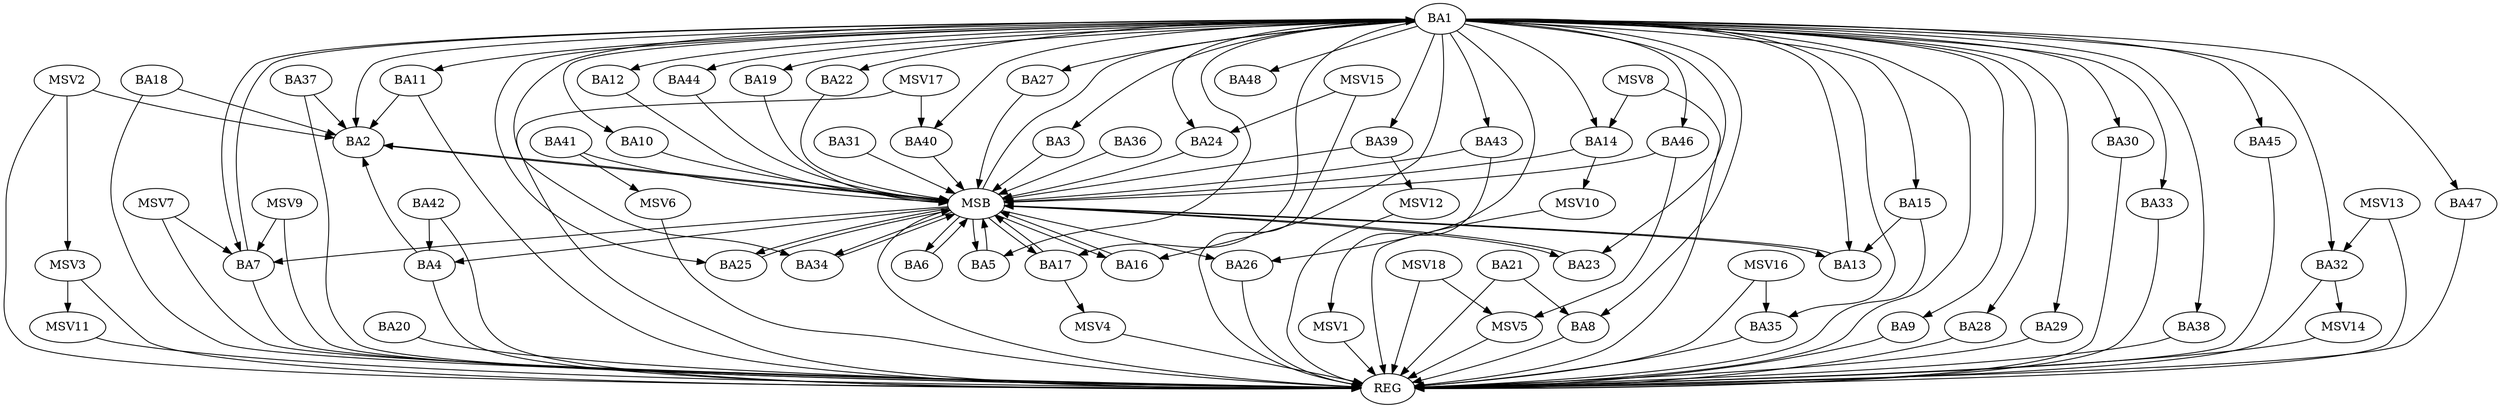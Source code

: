 strict digraph G {
  BA1 [ label="BA1" ];
  BA2 [ label="BA2" ];
  BA3 [ label="BA3" ];
  BA4 [ label="BA4" ];
  BA5 [ label="BA5" ];
  BA6 [ label="BA6" ];
  BA7 [ label="BA7" ];
  BA8 [ label="BA8" ];
  BA9 [ label="BA9" ];
  BA10 [ label="BA10" ];
  BA11 [ label="BA11" ];
  BA12 [ label="BA12" ];
  BA13 [ label="BA13" ];
  BA14 [ label="BA14" ];
  BA15 [ label="BA15" ];
  BA16 [ label="BA16" ];
  BA17 [ label="BA17" ];
  BA18 [ label="BA18" ];
  BA19 [ label="BA19" ];
  BA20 [ label="BA20" ];
  BA21 [ label="BA21" ];
  BA22 [ label="BA22" ];
  BA23 [ label="BA23" ];
  BA24 [ label="BA24" ];
  BA25 [ label="BA25" ];
  BA26 [ label="BA26" ];
  BA27 [ label="BA27" ];
  BA28 [ label="BA28" ];
  BA29 [ label="BA29" ];
  BA30 [ label="BA30" ];
  BA31 [ label="BA31" ];
  BA32 [ label="BA32" ];
  BA33 [ label="BA33" ];
  BA34 [ label="BA34" ];
  BA35 [ label="BA35" ];
  BA36 [ label="BA36" ];
  BA37 [ label="BA37" ];
  BA38 [ label="BA38" ];
  BA39 [ label="BA39" ];
  BA40 [ label="BA40" ];
  BA41 [ label="BA41" ];
  BA42 [ label="BA42" ];
  BA43 [ label="BA43" ];
  BA44 [ label="BA44" ];
  BA45 [ label="BA45" ];
  BA46 [ label="BA46" ];
  BA47 [ label="BA47" ];
  BA48 [ label="BA48" ];
  REG [ label="REG" ];
  MSB [ label="MSB" ];
  MSV1 [ label="MSV1" ];
  MSV2 [ label="MSV2" ];
  MSV3 [ label="MSV3" ];
  MSV4 [ label="MSV4" ];
  MSV5 [ label="MSV5" ];
  MSV6 [ label="MSV6" ];
  MSV7 [ label="MSV7" ];
  MSV8 [ label="MSV8" ];
  MSV9 [ label="MSV9" ];
  MSV10 [ label="MSV10" ];
  MSV11 [ label="MSV11" ];
  MSV12 [ label="MSV12" ];
  MSV13 [ label="MSV13" ];
  MSV14 [ label="MSV14" ];
  MSV15 [ label="MSV15" ];
  MSV16 [ label="MSV16" ];
  MSV17 [ label="MSV17" ];
  MSV18 [ label="MSV18" ];
  BA1 -> BA2;
  BA4 -> BA2;
  BA7 -> BA1;
  BA11 -> BA2;
  BA15 -> BA13;
  BA18 -> BA2;
  BA21 -> BA8;
  BA37 -> BA2;
  BA42 -> BA4;
  BA1 -> REG;
  BA4 -> REG;
  BA7 -> REG;
  BA8 -> REG;
  BA9 -> REG;
  BA11 -> REG;
  BA15 -> REG;
  BA18 -> REG;
  BA20 -> REG;
  BA21 -> REG;
  BA26 -> REG;
  BA28 -> REG;
  BA29 -> REG;
  BA30 -> REG;
  BA32 -> REG;
  BA33 -> REG;
  BA35 -> REG;
  BA37 -> REG;
  BA38 -> REG;
  BA42 -> REG;
  BA45 -> REG;
  BA47 -> REG;
  BA2 -> MSB;
  MSB -> BA1;
  MSB -> REG;
  BA3 -> MSB;
  BA5 -> MSB;
  BA6 -> MSB;
  MSB -> BA2;
  BA10 -> MSB;
  BA12 -> MSB;
  MSB -> BA7;
  BA13 -> MSB;
  MSB -> BA6;
  BA14 -> MSB;
  MSB -> BA13;
  BA16 -> MSB;
  BA17 -> MSB;
  BA19 -> MSB;
  BA22 -> MSB;
  BA23 -> MSB;
  MSB -> BA4;
  BA24 -> MSB;
  BA25 -> MSB;
  MSB -> BA16;
  BA27 -> MSB;
  BA31 -> MSB;
  BA34 -> MSB;
  BA36 -> MSB;
  MSB -> BA5;
  BA39 -> MSB;
  MSB -> BA17;
  BA40 -> MSB;
  MSB -> BA25;
  BA41 -> MSB;
  MSB -> BA26;
  BA43 -> MSB;
  MSB -> BA23;
  BA44 -> MSB;
  BA46 -> MSB;
  MSB -> BA34;
  BA1 -> BA14;
  BA1 -> BA30;
  BA1 -> BA15;
  BA1 -> BA19;
  BA1 -> BA39;
  BA1 -> BA13;
  BA1 -> BA25;
  BA1 -> BA28;
  BA1 -> BA8;
  BA1 -> BA23;
  BA1 -> BA22;
  BA1 -> BA24;
  BA1 -> BA27;
  BA1 -> BA48;
  BA1 -> BA40;
  BA1 -> BA7;
  BA1 -> BA29;
  BA1 -> BA11;
  BA1 -> BA34;
  BA1 -> BA16;
  BA1 -> BA47;
  BA1 -> BA32;
  BA1 -> BA45;
  BA1 -> BA3;
  BA1 -> BA17;
  BA1 -> BA26;
  BA1 -> BA46;
  BA1 -> BA44;
  BA1 -> BA33;
  BA1 -> BA10;
  BA1 -> BA35;
  BA1 -> BA9;
  BA1 -> BA38;
  BA1 -> BA5;
  BA1 -> BA43;
  BA1 -> BA12;
  BA43 -> MSV1;
  MSV1 -> REG;
  MSV2 -> BA2;
  MSV2 -> REG;
  MSV2 -> MSV3;
  MSV3 -> REG;
  BA17 -> MSV4;
  MSV4 -> REG;
  BA46 -> MSV5;
  MSV5 -> REG;
  BA41 -> MSV6;
  MSV6 -> REG;
  MSV7 -> BA7;
  MSV7 -> REG;
  MSV8 -> BA14;
  MSV8 -> REG;
  MSV9 -> BA7;
  MSV9 -> REG;
  BA14 -> MSV10;
  MSV10 -> REG;
  MSV3 -> MSV11;
  MSV11 -> REG;
  BA39 -> MSV12;
  MSV12 -> REG;
  MSV13 -> BA32;
  MSV13 -> REG;
  BA32 -> MSV14;
  MSV14 -> REG;
  MSV15 -> BA24;
  MSV15 -> REG;
  MSV16 -> BA35;
  MSV16 -> REG;
  MSV17 -> BA40;
  MSV17 -> REG;
  MSV18 -> MSV5;
  MSV18 -> REG;
}
